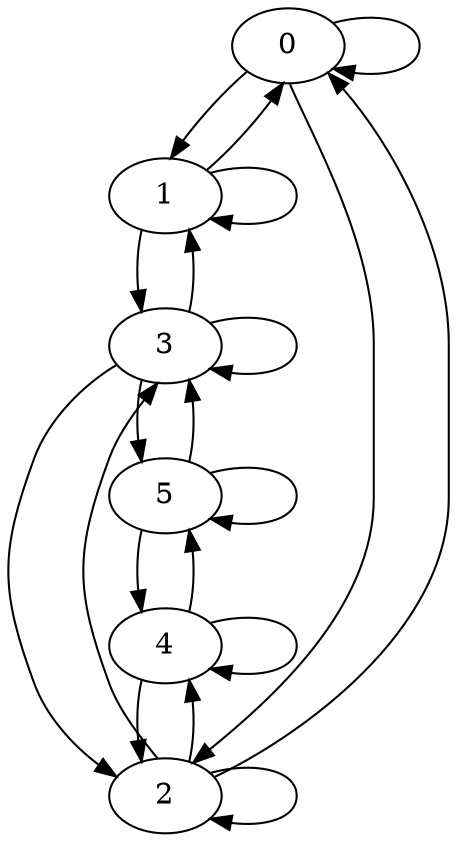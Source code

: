 digraph "" {
	graph [nodesep=0.5];
	0 -> 0	[len=2,
		weight=1.0];
	0 -> 1	[len=2,
		weight=1.0];
	0 -> 2	[len=2,
		weight=1.0];
	1 -> 0	[len=2,
		weight=1.0];
	1 -> 1	[len=2,
		weight=1.0];
	1 -> 3	[len=2,
		weight=1.0];
	2 -> 0	[len=2,
		weight=1.0];
	2 -> 2	[len=2,
		weight=1.0];
	2 -> 3	[len=2,
		weight=1.0];
	2 -> 4	[len=2,
		weight=1.0];
	3 -> 1	[len=2,
		weight=1.0];
	3 -> 2	[len=2,
		weight=1.0];
	3 -> 3	[len=2,
		weight=1.0];
	3 -> 5	[len=2,
		weight=1.0];
	4 -> 2	[len=2,
		weight=1.0];
	4 -> 4	[len=2,
		weight=1.0];
	4 -> 5	[len=2,
		weight=1.0];
	5 -> 3	[len=2,
		weight=1.0];
	5 -> 4	[len=2,
		weight=1.0];
	5 -> 5	[len=2,
		weight=1.0];
}
